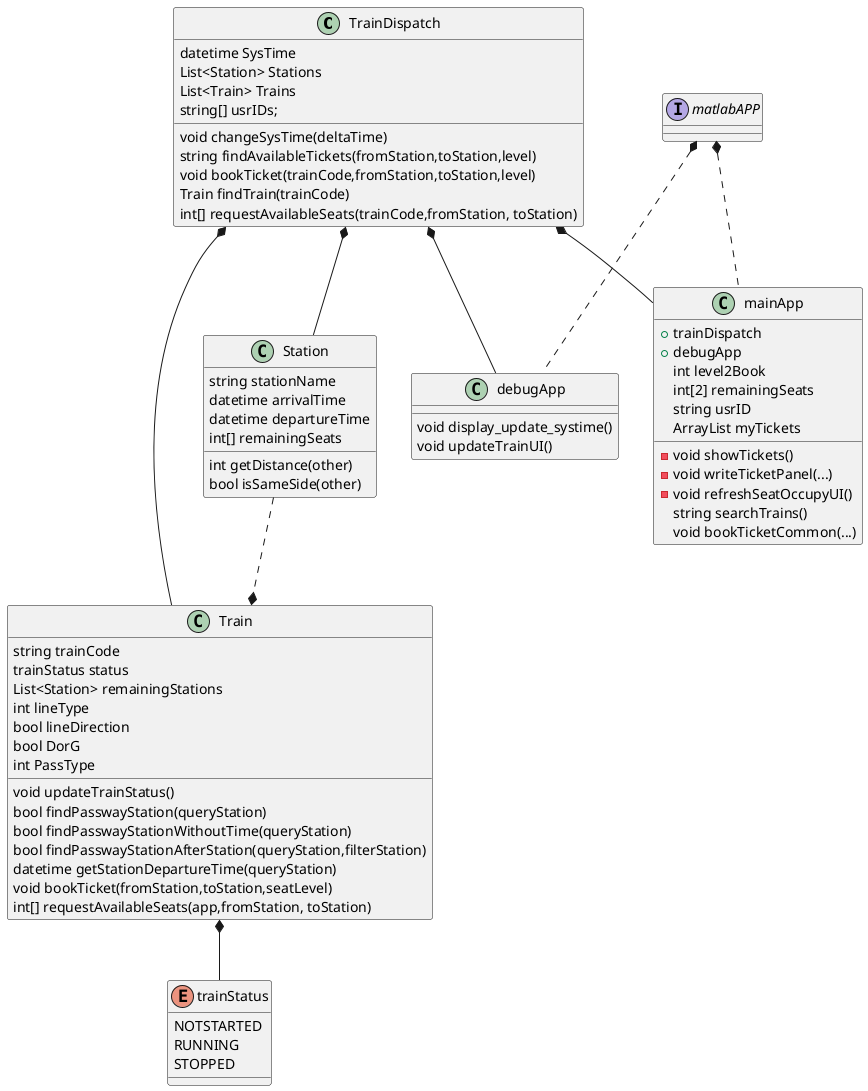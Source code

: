 @startuml
'https://plantuml.com/class-diagram

class TrainDispatch{
datetime SysTime
List<Station> Stations
List<Train> Trains
string[] usrIDs;


void changeSysTime(deltaTime)
string findAvailableTickets(fromStation,toStation,level)
void bookTicket(trainCode,fromStation,toStation,level)
Train findTrain(trainCode)
int[] requestAvailableSeats(trainCode,fromStation, toStation)

}

class Train{
 string trainCode
 trainStatus status
 List<Station> remainingStations
 int lineType
 bool lineDirection
 bool DorG
 int PassType

 void updateTrainStatus()
 bool findPasswayStation(queryStation)
 bool findPasswayStationWithoutTime(queryStation)
 bool findPasswayStationAfterStation(queryStation,filterStation)
 datetime getStationDepartureTime(queryStation)
 void bookTicket(fromStation,toStation,seatLevel)
int[] requestAvailableSeats(app,fromStation, toStation)

}

class Station{
    string stationName
    datetime arrivalTime
    datetime departureTime
 int[] remainingSeats


    int getDistance(other)
    bool isSameSide(other)
}

TrainDispatch *-- Train
TrainDispatch *-- Station


Station ..* Train



enum trainStatus{
    NOTSTARTED
    RUNNING
    STOPPED
}

Train *-- trainStatus

interface matlabAPP{

}

class debugApp{
    void display_update_systime()
    void updateTrainUI()
}
TrainDispatch *-- debugApp
matlabAPP *.. debugApp

class mainApp{
    +trainDispatch
    +debugApp
    int level2Book
    int[2] remainingSeats
    string usrID
    ArrayList myTickets

    -void showTickets()
    -void writeTicketPanel(...)
    -void refreshSeatOccupyUI()
    string searchTrains()
    void bookTicketCommon(...)
}
TrainDispatch *-- mainApp
matlabAPP *.. mainApp




@enduml
